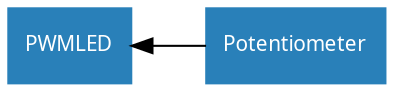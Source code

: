 /* vim: set et sw=4 sts=4: */

digraph {
    graph [rankdir=RL];
    node [shape=rect, style=filled, color="#2980b9", fontname=Sans, fontcolor="#ffffff", fontsize=10];
    edge [arrowhead=normal, style=solid];

    Potentiometer -> PWMLED;
}
